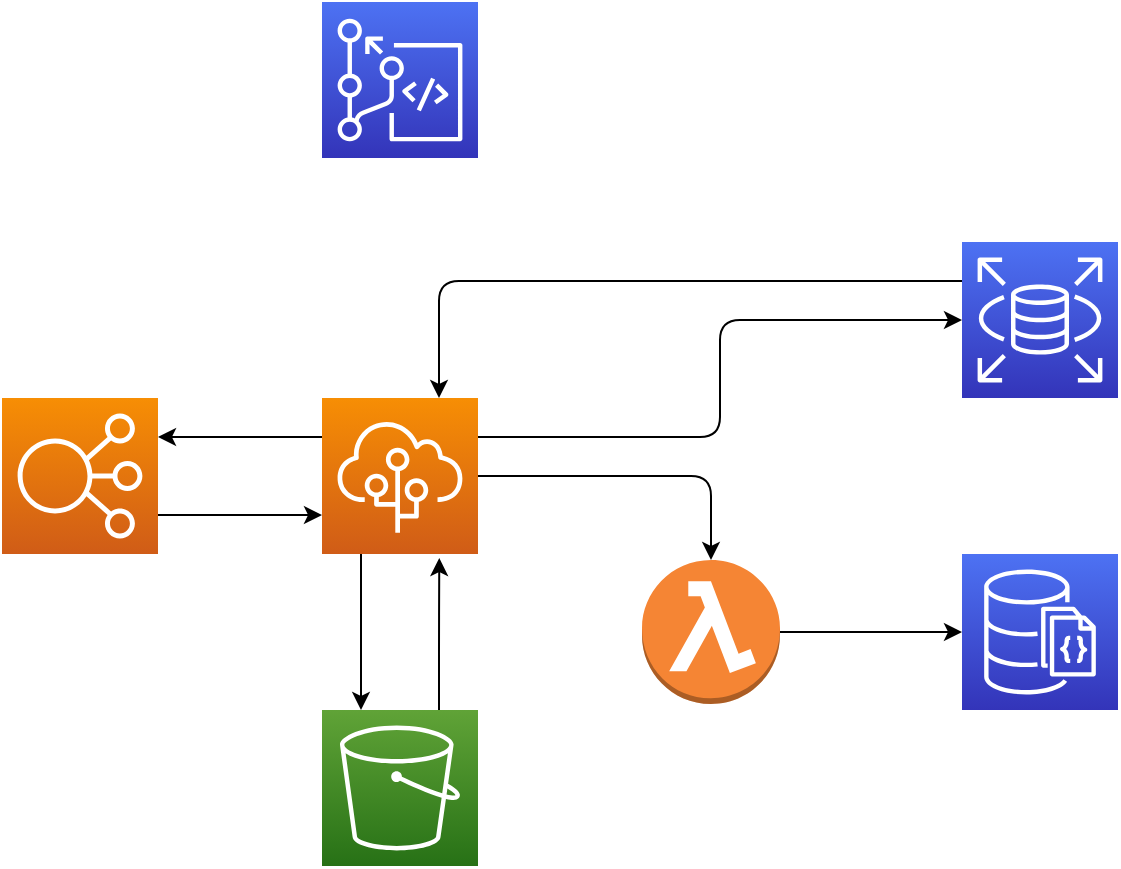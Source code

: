 <mxfile>
    <diagram id="F3NHmYwr1_j_ecvisWbS" name="Página-1">
        <mxGraphModel dx="751" dy="764" grid="1" gridSize="10" guides="1" tooltips="1" connect="1" arrows="1" fold="1" page="1" pageScale="1" pageWidth="827" pageHeight="1169" math="0" shadow="0">
            <root>
                <mxCell id="0"/>
                <mxCell id="1" parent="0"/>
                <mxCell id="14" style="edgeStyle=orthogonalEdgeStyle;html=1;exitX=0.75;exitY=0;exitDx=0;exitDy=0;exitPerimeter=0;" edge="1" parent="1" source="3">
                    <mxGeometry relative="1" as="geometry">
                        <mxPoint x="418.636" y="398" as="targetPoint"/>
                    </mxGeometry>
                </mxCell>
                <mxCell id="3" value="" style="sketch=0;points=[[0,0,0],[0.25,0,0],[0.5,0,0],[0.75,0,0],[1,0,0],[0,1,0],[0.25,1,0],[0.5,1,0],[0.75,1,0],[1,1,0],[0,0.25,0],[0,0.5,0],[0,0.75,0],[1,0.25,0],[1,0.5,0],[1,0.75,0]];outlineConnect=0;fontColor=#232F3E;gradientColor=#60A337;gradientDirection=north;fillColor=#277116;strokeColor=#ffffff;dashed=0;verticalLabelPosition=bottom;verticalAlign=top;align=center;html=1;fontSize=12;fontStyle=0;aspect=fixed;shape=mxgraph.aws4.resourceIcon;resIcon=mxgraph.aws4.s3;" vertex="1" parent="1">
                    <mxGeometry x="360" y="474" width="78" height="78" as="geometry"/>
                </mxCell>
                <mxCell id="17" style="edgeStyle=orthogonalEdgeStyle;html=1;exitX=1;exitY=0.75;exitDx=0;exitDy=0;exitPerimeter=0;entryX=0;entryY=0.75;entryDx=0;entryDy=0;entryPerimeter=0;" edge="1" parent="1" source="5" target="7">
                    <mxGeometry relative="1" as="geometry"/>
                </mxCell>
                <mxCell id="5" value="" style="sketch=0;points=[[0,0,0],[0.25,0,0],[0.5,0,0],[0.75,0,0],[1,0,0],[0,1,0],[0.25,1,0],[0.5,1,0],[0.75,1,0],[1,1,0],[0,0.25,0],[0,0.5,0],[0,0.75,0],[1,0.25,0],[1,0.5,0],[1,0.75,0]];outlineConnect=0;fontColor=#232F3E;gradientColor=#F78E04;gradientDirection=north;fillColor=#D05C17;strokeColor=#ffffff;dashed=0;verticalLabelPosition=bottom;verticalAlign=top;align=center;html=1;fontSize=12;fontStyle=0;aspect=fixed;shape=mxgraph.aws4.resourceIcon;resIcon=mxgraph.aws4.elastic_load_balancing;" vertex="1" parent="1">
                    <mxGeometry x="200" y="318" width="78" height="78" as="geometry"/>
                </mxCell>
                <mxCell id="16" style="edgeStyle=orthogonalEdgeStyle;html=1;exitX=0;exitY=0.25;exitDx=0;exitDy=0;exitPerimeter=0;entryX=0.75;entryY=0;entryDx=0;entryDy=0;entryPerimeter=0;" edge="1" parent="1" source="6" target="7">
                    <mxGeometry relative="1" as="geometry"/>
                </mxCell>
                <mxCell id="6" value="" style="sketch=0;points=[[0,0,0],[0.25,0,0],[0.5,0,0],[0.75,0,0],[1,0,0],[0,1,0],[0.25,1,0],[0.5,1,0],[0.75,1,0],[1,1,0],[0,0.25,0],[0,0.5,0],[0,0.75,0],[1,0.25,0],[1,0.5,0],[1,0.75,0]];outlineConnect=0;fontColor=#232F3E;gradientColor=#4D72F3;gradientDirection=north;fillColor=#3334B9;strokeColor=#ffffff;dashed=0;verticalLabelPosition=bottom;verticalAlign=top;align=center;html=1;fontSize=12;fontStyle=0;aspect=fixed;shape=mxgraph.aws4.resourceIcon;resIcon=mxgraph.aws4.rds;" vertex="1" parent="1">
                    <mxGeometry x="680" y="240" width="78" height="78" as="geometry"/>
                </mxCell>
                <mxCell id="10" style="edgeStyle=orthogonalEdgeStyle;html=1;" edge="1" parent="1" source="7" target="9">
                    <mxGeometry relative="1" as="geometry"/>
                </mxCell>
                <mxCell id="13" style="edgeStyle=orthogonalEdgeStyle;html=1;exitX=0.25;exitY=1;exitDx=0;exitDy=0;exitPerimeter=0;entryX=0.25;entryY=0;entryDx=0;entryDy=0;entryPerimeter=0;" edge="1" parent="1" source="7" target="3">
                    <mxGeometry relative="1" as="geometry"/>
                </mxCell>
                <mxCell id="15" style="edgeStyle=orthogonalEdgeStyle;html=1;exitX=1;exitY=0.25;exitDx=0;exitDy=0;exitPerimeter=0;entryX=0;entryY=0.5;entryDx=0;entryDy=0;entryPerimeter=0;" edge="1" parent="1" source="7" target="6">
                    <mxGeometry relative="1" as="geometry"/>
                </mxCell>
                <mxCell id="18" style="edgeStyle=orthogonalEdgeStyle;html=1;exitX=0;exitY=0.25;exitDx=0;exitDy=0;exitPerimeter=0;entryX=1;entryY=0.25;entryDx=0;entryDy=0;entryPerimeter=0;" edge="1" parent="1" source="7" target="5">
                    <mxGeometry relative="1" as="geometry"/>
                </mxCell>
                <mxCell id="7" value="" style="sketch=0;points=[[0,0,0],[0.25,0,0],[0.5,0,0],[0.75,0,0],[1,0,0],[0,1,0],[0.25,1,0],[0.5,1,0],[0.75,1,0],[1,1,0],[0,0.25,0],[0,0.5,0],[0,0.75,0],[1,0.25,0],[1,0.5,0],[1,0.75,0]];outlineConnect=0;fontColor=#232F3E;gradientColor=#F78E04;gradientDirection=north;fillColor=#D05C17;strokeColor=#ffffff;dashed=0;verticalLabelPosition=bottom;verticalAlign=top;align=center;html=1;fontSize=12;fontStyle=0;aspect=fixed;shape=mxgraph.aws4.resourceIcon;resIcon=mxgraph.aws4.elastic_beanstalk;" vertex="1" parent="1">
                    <mxGeometry x="360" y="318" width="78" height="78" as="geometry"/>
                </mxCell>
                <mxCell id="8" value="" style="sketch=0;points=[[0,0,0],[0.25,0,0],[0.5,0,0],[0.75,0,0],[1,0,0],[0,1,0],[0.25,1,0],[0.5,1,0],[0.75,1,0],[1,1,0],[0,0.25,0],[0,0.5,0],[0,0.75,0],[1,0.25,0],[1,0.5,0],[1,0.75,0]];outlineConnect=0;fontColor=#232F3E;gradientColor=#4D72F3;gradientDirection=north;fillColor=#3334B9;strokeColor=#ffffff;dashed=0;verticalLabelPosition=bottom;verticalAlign=top;align=center;html=1;fontSize=12;fontStyle=0;aspect=fixed;shape=mxgraph.aws4.resourceIcon;resIcon=mxgraph.aws4.documentdb_with_mongodb_compatibility;" vertex="1" parent="1">
                    <mxGeometry x="680" y="396" width="78" height="78" as="geometry"/>
                </mxCell>
                <mxCell id="11" style="edgeStyle=none;html=1;" edge="1" parent="1" source="9" target="8">
                    <mxGeometry relative="1" as="geometry"/>
                </mxCell>
                <mxCell id="9" value="" style="outlineConnect=0;dashed=0;verticalLabelPosition=bottom;verticalAlign=top;align=center;html=1;shape=mxgraph.aws3.lambda_function;fillColor=#F58534;gradientColor=none;" vertex="1" parent="1">
                    <mxGeometry x="520" y="399" width="69" height="72" as="geometry"/>
                </mxCell>
                <mxCell id="20" value="" style="sketch=0;points=[[0,0,0],[0.25,0,0],[0.5,0,0],[0.75,0,0],[1,0,0],[0,1,0],[0.25,1,0],[0.5,1,0],[0.75,1,0],[1,1,0],[0,0.25,0],[0,0.5,0],[0,0.75,0],[1,0.25,0],[1,0.5,0],[1,0.75,0]];outlineConnect=0;fontColor=#232F3E;gradientColor=#4D72F3;gradientDirection=north;fillColor=#3334B9;strokeColor=#ffffff;dashed=0;verticalLabelPosition=bottom;verticalAlign=top;align=center;html=1;fontSize=12;fontStyle=0;aspect=fixed;shape=mxgraph.aws4.resourceIcon;resIcon=mxgraph.aws4.codecommit;" vertex="1" parent="1">
                    <mxGeometry x="360" y="120" width="78" height="78" as="geometry"/>
                </mxCell>
            </root>
        </mxGraphModel>
    </diagram>
</mxfile>